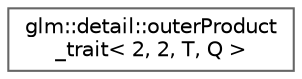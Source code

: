 digraph "Graphical Class Hierarchy"
{
 // LATEX_PDF_SIZE
  bgcolor="transparent";
  edge [fontname=Helvetica,fontsize=10,labelfontname=Helvetica,labelfontsize=10];
  node [fontname=Helvetica,fontsize=10,shape=box,height=0.2,width=0.4];
  rankdir="LR";
  Node0 [id="Node000000",label="glm::detail::outerProduct\l_trait\< 2, 2, T, Q \>",height=0.2,width=0.4,color="grey40", fillcolor="white", style="filled",URL="$structglm_1_1detail_1_1outer_product__trait_3_012_00_012_00_01_t_00_01_q_01_4.html",tooltip=" "];
}
